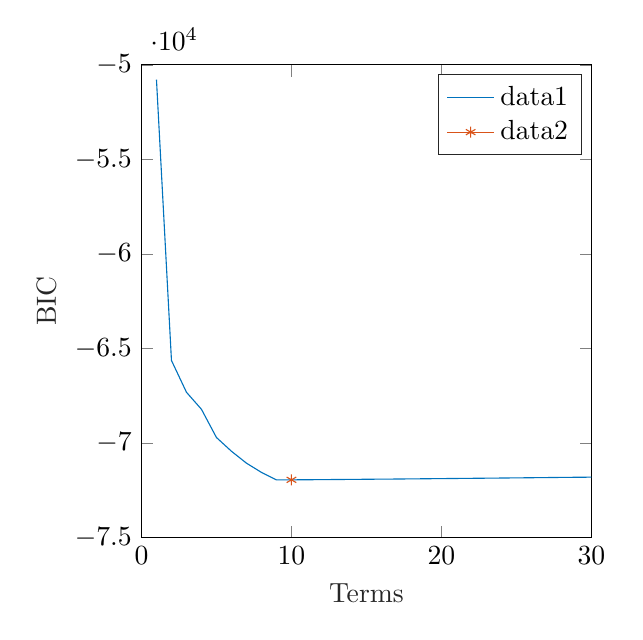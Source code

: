 % This file was created by matlab2tikz.
%
\definecolor{mycolor1}{rgb}{0.0,0.447,0.741}%
\definecolor{mycolor2}{rgb}{0.85,0.325,0.098}%
%
\begin{tikzpicture}

\begin{axis}[%
width=5.714cm,
height=6cm,
at={(0cm,0cm)},
scale only axis,
xmin=0,
xmax=30,
xlabel style={font=\color{white!15!black}},
xlabel={Terms},
ymin=-75000,
ymax=-50000,
ylabel style={font=\color{white!15!black}},
ylabel={BIC},
axis background/.style={fill=white},
legend style={legend cell align=left, align=left, draw=white!15!black}
]
\addplot [color=mycolor1]
  table[row sep=crcr]{%
1	-50778.637\\
2	-65639.598\\
3	-67320.748\\
4	-68223.246\\
5	-69716.69\\
6	-70443.012\\
7	-71073.17\\
8	-71562.139\\
9	-71961.254\\
10	-71955.671\\
11	-71950.867\\
12	-71945.236\\
13	-71938.129\\
14	-71932.647\\
15	-71925.173\\
16	-71918.958\\
17	-71913.04\\
19	-71897.889\\
20	-71890.183\\
21	-71883.132\\
22	-71875.271\\
23	-71868.111\\
24	-71860.197\\
25	-71852.023\\
26	-71843.98\\
27	-71835.858\\
28	-71827.621\\
29	-71819.61\\
30	-71814.26\\
};
\addlegendentry{data1}

\addplot [color=mycolor2, draw=none, mark=asterisk, mark options={solid, mycolor2}]
  table[row sep=crcr]{%
10	-71955.671\\
};
\addlegendentry{data2}

\end{axis}
\end{tikzpicture}%